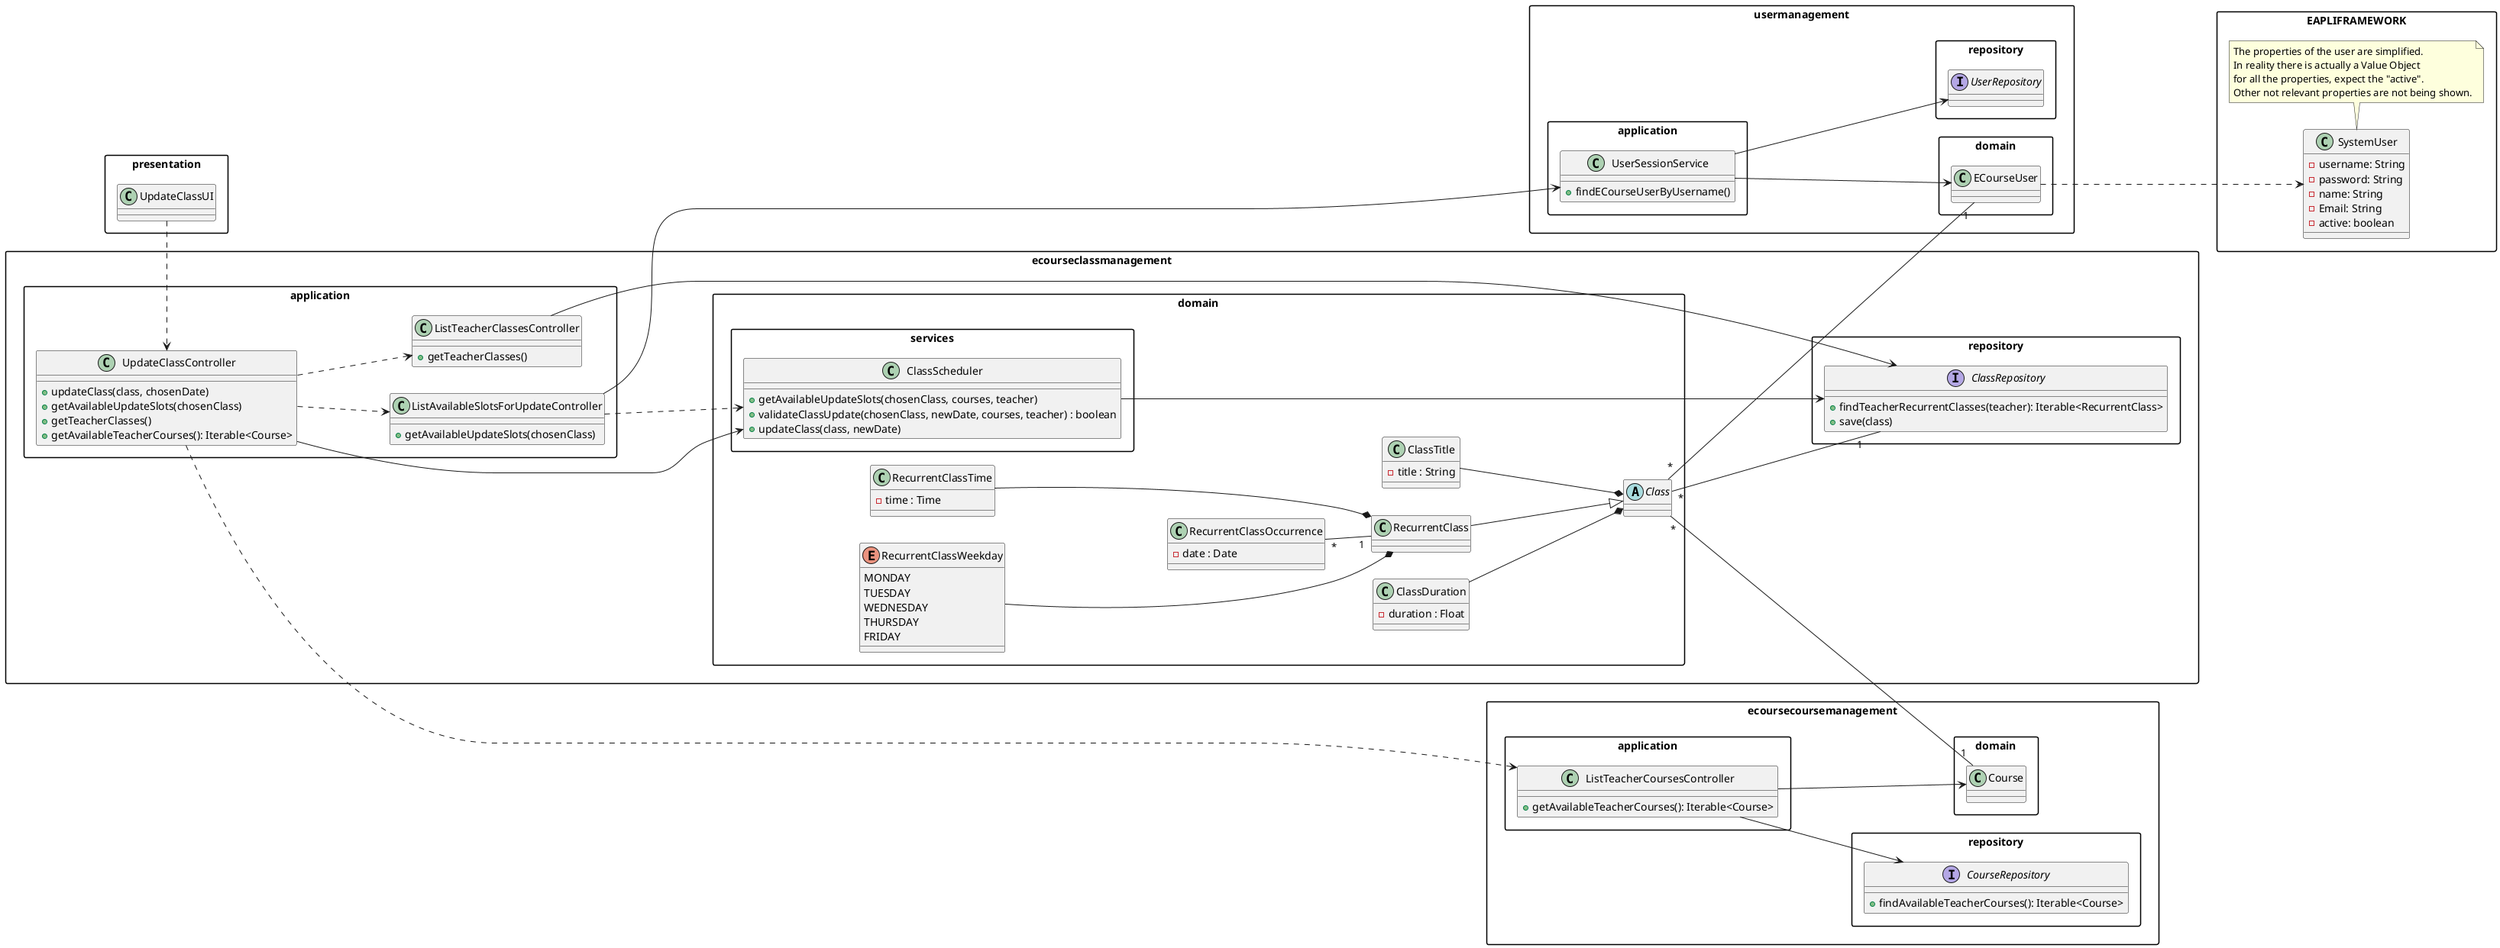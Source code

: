 @startuml

skinparam packageStyle rect
skinparam defaultFontName FG Virgil
skinparam shadowing false

left to right direction

package presentation {
    class UpdateClassUI {
    }
}

package ecourseclassmanagement {

    package application{

        class ListAvailableSlotsForUpdateController {
            +getAvailableUpdateSlots(chosenClass)
        }

        class ListTeacherClassesController {
            +getTeacherClasses()
        }

        class UpdateClassController {
               +updateClass(class, chosenDate)
               +getAvailableUpdateSlots(chosenClass)
               +getTeacherClasses()
               +getAvailableTeacherCourses(): Iterable<Course>
        }


    }

     package repository {
            interface ClassRepository {
                +findTeacherRecurrentClasses(teacher): Iterable<RecurrentClass>
                +save(class)
            }
     }

    package domain {

        abstract Class {

        }

        class ClassDuration {
            - duration : Float
        }

        class ClassTitle {
            - title : String
        }

        class RecurrentClass {

        }

        enum RecurrentClassWeekday {
            MONDAY
            TUESDAY
            WEDNESDAY
            THURSDAY
            FRIDAY
        }


        class RecurrentClassTime {
            - time : Time
        }

        class RecurrentClassOccurrence {
            - date : Date
        }

        package services {

            class ClassScheduler {
                +getAvailableUpdateSlots(chosenClass, courses, teacher)
                +validateClassUpdate(chosenClass, newDate, courses, teacher) : boolean
                +updateClass(class, newDate)
            }
        }
    }
}

package ecoursecoursemanagement {

    package repository {
        interface CourseRepository {
            +findAvailableTeacherCourses(): Iterable<Course>
        }
    }

    package domain {

        class Course {
        }

    }

    package application {
        class ListTeacherCoursesController {
            +getAvailableTeacherCourses(): Iterable<Course>
        }
    }

}


package usermanagement {
    package repository {
        interface UserRepository {
        }
    }

    package application {
        class UserSessionService {
        + findECourseUserByUsername()
        }
    }

    package domain {
        class ECourseUser {
        }
    }
}

package EAPLIFRAMEWORK {
class SystemUser {
- username: String
- password: String
- name: String
- Email: String
- active: boolean
}

note bottom of SystemUser
  The properties of the user are simplified.
  In reality there is actually a Value Object
  for all the properties, expect the "active".
  Other not relevant properties are not being shown.
end note

ClassTitle --* Class
ClassDuration --* Class

RecurrentClassTime ---* RecurrentClass
RecurrentClassWeekday ---* RecurrentClass
RecurrentClassOccurrence "*" -- "1" RecurrentClass

UpdateClassUI .> UpdateClassController
UpdateClassController ...> ListTeacherCoursesController
UpdateClassController ...> ListAvailableSlotsForUpdateController
UpdateClassController ...> ListTeacherClassesController
UpdateClassController --> ClassScheduler

ListTeacherClassesController --> ClassRepository

ListAvailableSlotsForUpdateController --> UserSessionService
UserSessionService --> UserRepository
UserSessionService --> ECourseUser
ECourseUser ..> SystemUser

ListAvailableSlotsForUpdateController ....> ClassScheduler

ListTeacherCoursesController --> CourseRepository
ListTeacherCoursesController --> Course

RecurrentClass --|> Class

ClassScheduler -> ClassRepository

Class "*" -- "1" ClassRepository
Class "*" -- "1" Course
Class "*" -- "1" ECourseUser


@enduml